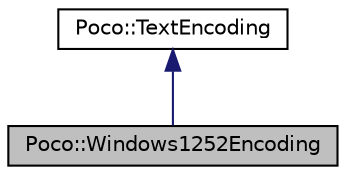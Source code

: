 digraph "Poco::Windows1252Encoding"
{
 // LATEX_PDF_SIZE
  edge [fontname="Helvetica",fontsize="10",labelfontname="Helvetica",labelfontsize="10"];
  node [fontname="Helvetica",fontsize="10",shape=record];
  Node1 [label="Poco::Windows1252Encoding",height=0.2,width=0.4,color="black", fillcolor="grey75", style="filled", fontcolor="black",tooltip="Windows Codepage 1252 text encoding."];
  Node2 -> Node1 [dir="back",color="midnightblue",fontsize="10",style="solid"];
  Node2 [label="Poco::TextEncoding",height=0.2,width=0.4,color="black", fillcolor="white", style="filled",URL="$classPoco_1_1TextEncoding.html",tooltip=" "];
}
